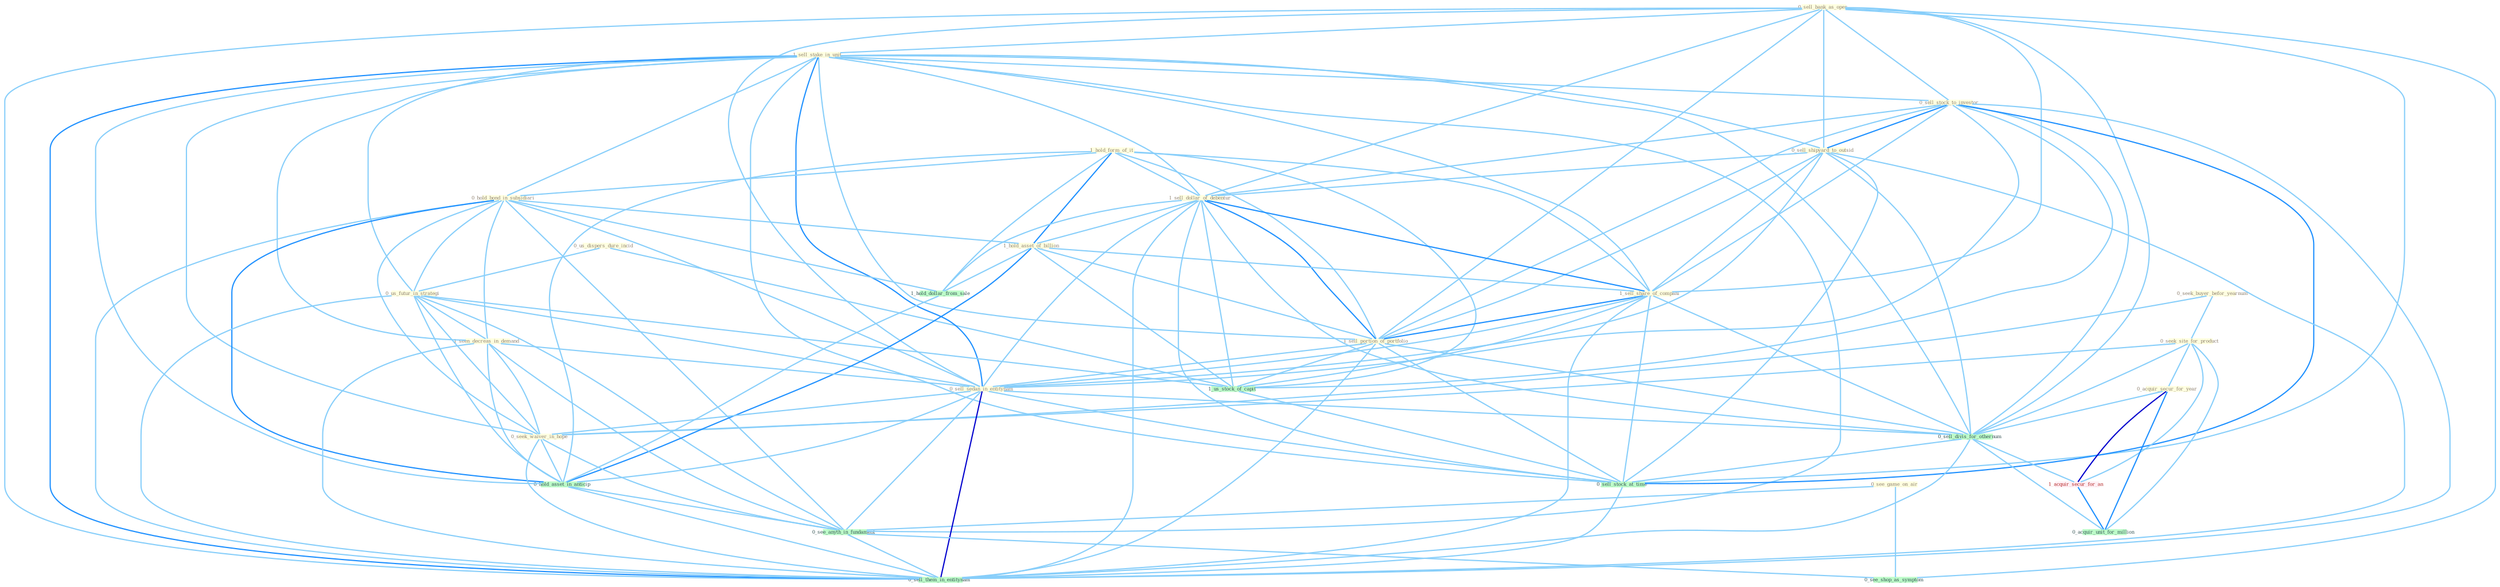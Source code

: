 Graph G{ 
    node
    [shape=polygon,style=filled,width=.5,height=.06,color="#BDFCC9",fixedsize=true,fontsize=4,
    fontcolor="#2f4f4f"];
    {node
    [color="#ffffe0", fontcolor="#8b7d6b"] "0_sell_bank_as_oper " "0_us_dispers_dure_incid " "1_sell_stake_in_unit " "0_see_game_on_air " "0_sell_stock_to_investor " "1_hold_form_of_it " "0_seek_buyer_befor_yearnum " "0_hold_bond_in_subsidiari " "0_sell_shipyard_to_outsid " "0_seek_site_for_product " "1_sell_dollar_of_debentur " "0_acquir_secur_for_year " "0_us_futur_in_strategi " "1_hold_asset_of_billion " "1_sell_share_of_compani " "1_seen_decreas_in_demand " "1_sell_portion_of_portfolio " "0_sell_sedan_in_entitynam " "0_seek_waiver_in_hope "}
{node [color="#fff0f5", fontcolor="#b22222"] "1_acquir_secur_for_an "}
edge [color="#B0E2FF"];

	"0_sell_bank_as_oper " -- "1_sell_stake_in_unit " [w="1", color="#87cefa" ];
	"0_sell_bank_as_oper " -- "0_sell_stock_to_investor " [w="1", color="#87cefa" ];
	"0_sell_bank_as_oper " -- "0_sell_shipyard_to_outsid " [w="1", color="#87cefa" ];
	"0_sell_bank_as_oper " -- "1_sell_dollar_of_debentur " [w="1", color="#87cefa" ];
	"0_sell_bank_as_oper " -- "1_sell_share_of_compani " [w="1", color="#87cefa" ];
	"0_sell_bank_as_oper " -- "1_sell_portion_of_portfolio " [w="1", color="#87cefa" ];
	"0_sell_bank_as_oper " -- "0_sell_sedan_in_entitynam " [w="1", color="#87cefa" ];
	"0_sell_bank_as_oper " -- "0_sell_divis_for_othernum " [w="1", color="#87cefa" ];
	"0_sell_bank_as_oper " -- "0_sell_stock_at_time " [w="1", color="#87cefa" ];
	"0_sell_bank_as_oper " -- "0_see_shop_as_symptom " [w="1", color="#87cefa" ];
	"0_sell_bank_as_oper " -- "0_sell_them_in_entitynam " [w="1", color="#87cefa" ];
	"0_us_dispers_dure_incid " -- "0_us_futur_in_strategi " [w="1", color="#87cefa" ];
	"0_us_dispers_dure_incid " -- "1_us_stock_of_capit " [w="1", color="#87cefa" ];
	"1_sell_stake_in_unit " -- "0_sell_stock_to_investor " [w="1", color="#87cefa" ];
	"1_sell_stake_in_unit " -- "0_hold_bond_in_subsidiari " [w="1", color="#87cefa" ];
	"1_sell_stake_in_unit " -- "0_sell_shipyard_to_outsid " [w="1", color="#87cefa" ];
	"1_sell_stake_in_unit " -- "1_sell_dollar_of_debentur " [w="1", color="#87cefa" ];
	"1_sell_stake_in_unit " -- "0_us_futur_in_strategi " [w="1", color="#87cefa" ];
	"1_sell_stake_in_unit " -- "1_sell_share_of_compani " [w="1", color="#87cefa" ];
	"1_sell_stake_in_unit " -- "1_seen_decreas_in_demand " [w="1", color="#87cefa" ];
	"1_sell_stake_in_unit " -- "1_sell_portion_of_portfolio " [w="1", color="#87cefa" ];
	"1_sell_stake_in_unit " -- "0_sell_sedan_in_entitynam " [w="2", color="#1e90ff" , len=0.8];
	"1_sell_stake_in_unit " -- "0_seek_waiver_in_hope " [w="1", color="#87cefa" ];
	"1_sell_stake_in_unit " -- "0_sell_divis_for_othernum " [w="1", color="#87cefa" ];
	"1_sell_stake_in_unit " -- "0_hold_asset_in_anticip " [w="1", color="#87cefa" ];
	"1_sell_stake_in_unit " -- "0_sell_stock_at_time " [w="1", color="#87cefa" ];
	"1_sell_stake_in_unit " -- "0_see_anyth_in_fundament " [w="1", color="#87cefa" ];
	"1_sell_stake_in_unit " -- "0_sell_them_in_entitynam " [w="2", color="#1e90ff" , len=0.8];
	"0_see_game_on_air " -- "0_see_anyth_in_fundament " [w="1", color="#87cefa" ];
	"0_see_game_on_air " -- "0_see_shop_as_symptom " [w="1", color="#87cefa" ];
	"0_sell_stock_to_investor " -- "0_sell_shipyard_to_outsid " [w="2", color="#1e90ff" , len=0.8];
	"0_sell_stock_to_investor " -- "1_sell_dollar_of_debentur " [w="1", color="#87cefa" ];
	"0_sell_stock_to_investor " -- "1_sell_share_of_compani " [w="1", color="#87cefa" ];
	"0_sell_stock_to_investor " -- "1_sell_portion_of_portfolio " [w="1", color="#87cefa" ];
	"0_sell_stock_to_investor " -- "0_sell_sedan_in_entitynam " [w="1", color="#87cefa" ];
	"0_sell_stock_to_investor " -- "0_sell_divis_for_othernum " [w="1", color="#87cefa" ];
	"0_sell_stock_to_investor " -- "1_us_stock_of_capit " [w="1", color="#87cefa" ];
	"0_sell_stock_to_investor " -- "0_sell_stock_at_time " [w="2", color="#1e90ff" , len=0.8];
	"0_sell_stock_to_investor " -- "0_sell_them_in_entitynam " [w="1", color="#87cefa" ];
	"1_hold_form_of_it " -- "0_hold_bond_in_subsidiari " [w="1", color="#87cefa" ];
	"1_hold_form_of_it " -- "1_sell_dollar_of_debentur " [w="1", color="#87cefa" ];
	"1_hold_form_of_it " -- "1_hold_asset_of_billion " [w="2", color="#1e90ff" , len=0.8];
	"1_hold_form_of_it " -- "1_sell_share_of_compani " [w="1", color="#87cefa" ];
	"1_hold_form_of_it " -- "1_sell_portion_of_portfolio " [w="1", color="#87cefa" ];
	"1_hold_form_of_it " -- "1_us_stock_of_capit " [w="1", color="#87cefa" ];
	"1_hold_form_of_it " -- "1_hold_dollar_from_sale " [w="1", color="#87cefa" ];
	"1_hold_form_of_it " -- "0_hold_asset_in_anticip " [w="1", color="#87cefa" ];
	"0_seek_buyer_befor_yearnum " -- "0_seek_site_for_product " [w="1", color="#87cefa" ];
	"0_seek_buyer_befor_yearnum " -- "0_seek_waiver_in_hope " [w="1", color="#87cefa" ];
	"0_hold_bond_in_subsidiari " -- "0_us_futur_in_strategi " [w="1", color="#87cefa" ];
	"0_hold_bond_in_subsidiari " -- "1_hold_asset_of_billion " [w="1", color="#87cefa" ];
	"0_hold_bond_in_subsidiari " -- "1_seen_decreas_in_demand " [w="1", color="#87cefa" ];
	"0_hold_bond_in_subsidiari " -- "0_sell_sedan_in_entitynam " [w="1", color="#87cefa" ];
	"0_hold_bond_in_subsidiari " -- "0_seek_waiver_in_hope " [w="1", color="#87cefa" ];
	"0_hold_bond_in_subsidiari " -- "1_hold_dollar_from_sale " [w="1", color="#87cefa" ];
	"0_hold_bond_in_subsidiari " -- "0_hold_asset_in_anticip " [w="2", color="#1e90ff" , len=0.8];
	"0_hold_bond_in_subsidiari " -- "0_see_anyth_in_fundament " [w="1", color="#87cefa" ];
	"0_hold_bond_in_subsidiari " -- "0_sell_them_in_entitynam " [w="1", color="#87cefa" ];
	"0_sell_shipyard_to_outsid " -- "1_sell_dollar_of_debentur " [w="1", color="#87cefa" ];
	"0_sell_shipyard_to_outsid " -- "1_sell_share_of_compani " [w="1", color="#87cefa" ];
	"0_sell_shipyard_to_outsid " -- "1_sell_portion_of_portfolio " [w="1", color="#87cefa" ];
	"0_sell_shipyard_to_outsid " -- "0_sell_sedan_in_entitynam " [w="1", color="#87cefa" ];
	"0_sell_shipyard_to_outsid " -- "0_sell_divis_for_othernum " [w="1", color="#87cefa" ];
	"0_sell_shipyard_to_outsid " -- "0_sell_stock_at_time " [w="1", color="#87cefa" ];
	"0_sell_shipyard_to_outsid " -- "0_sell_them_in_entitynam " [w="1", color="#87cefa" ];
	"0_seek_site_for_product " -- "0_acquir_secur_for_year " [w="1", color="#87cefa" ];
	"0_seek_site_for_product " -- "0_seek_waiver_in_hope " [w="1", color="#87cefa" ];
	"0_seek_site_for_product " -- "0_sell_divis_for_othernum " [w="1", color="#87cefa" ];
	"0_seek_site_for_product " -- "1_acquir_secur_for_an " [w="1", color="#87cefa" ];
	"0_seek_site_for_product " -- "0_acquir_unit_for_million " [w="1", color="#87cefa" ];
	"1_sell_dollar_of_debentur " -- "1_hold_asset_of_billion " [w="1", color="#87cefa" ];
	"1_sell_dollar_of_debentur " -- "1_sell_share_of_compani " [w="2", color="#1e90ff" , len=0.8];
	"1_sell_dollar_of_debentur " -- "1_sell_portion_of_portfolio " [w="2", color="#1e90ff" , len=0.8];
	"1_sell_dollar_of_debentur " -- "0_sell_sedan_in_entitynam " [w="1", color="#87cefa" ];
	"1_sell_dollar_of_debentur " -- "0_sell_divis_for_othernum " [w="1", color="#87cefa" ];
	"1_sell_dollar_of_debentur " -- "1_us_stock_of_capit " [w="1", color="#87cefa" ];
	"1_sell_dollar_of_debentur " -- "1_hold_dollar_from_sale " [w="1", color="#87cefa" ];
	"1_sell_dollar_of_debentur " -- "0_sell_stock_at_time " [w="1", color="#87cefa" ];
	"1_sell_dollar_of_debentur " -- "0_sell_them_in_entitynam " [w="1", color="#87cefa" ];
	"0_acquir_secur_for_year " -- "0_sell_divis_for_othernum " [w="1", color="#87cefa" ];
	"0_acquir_secur_for_year " -- "1_acquir_secur_for_an " [w="3", color="#0000cd" , len=0.6];
	"0_acquir_secur_for_year " -- "0_acquir_unit_for_million " [w="2", color="#1e90ff" , len=0.8];
	"0_us_futur_in_strategi " -- "1_seen_decreas_in_demand " [w="1", color="#87cefa" ];
	"0_us_futur_in_strategi " -- "0_sell_sedan_in_entitynam " [w="1", color="#87cefa" ];
	"0_us_futur_in_strategi " -- "0_seek_waiver_in_hope " [w="1", color="#87cefa" ];
	"0_us_futur_in_strategi " -- "1_us_stock_of_capit " [w="1", color="#87cefa" ];
	"0_us_futur_in_strategi " -- "0_hold_asset_in_anticip " [w="1", color="#87cefa" ];
	"0_us_futur_in_strategi " -- "0_see_anyth_in_fundament " [w="1", color="#87cefa" ];
	"0_us_futur_in_strategi " -- "0_sell_them_in_entitynam " [w="1", color="#87cefa" ];
	"1_hold_asset_of_billion " -- "1_sell_share_of_compani " [w="1", color="#87cefa" ];
	"1_hold_asset_of_billion " -- "1_sell_portion_of_portfolio " [w="1", color="#87cefa" ];
	"1_hold_asset_of_billion " -- "1_us_stock_of_capit " [w="1", color="#87cefa" ];
	"1_hold_asset_of_billion " -- "1_hold_dollar_from_sale " [w="1", color="#87cefa" ];
	"1_hold_asset_of_billion " -- "0_hold_asset_in_anticip " [w="2", color="#1e90ff" , len=0.8];
	"1_sell_share_of_compani " -- "1_sell_portion_of_portfolio " [w="2", color="#1e90ff" , len=0.8];
	"1_sell_share_of_compani " -- "0_sell_sedan_in_entitynam " [w="1", color="#87cefa" ];
	"1_sell_share_of_compani " -- "0_sell_divis_for_othernum " [w="1", color="#87cefa" ];
	"1_sell_share_of_compani " -- "1_us_stock_of_capit " [w="1", color="#87cefa" ];
	"1_sell_share_of_compani " -- "0_sell_stock_at_time " [w="1", color="#87cefa" ];
	"1_sell_share_of_compani " -- "0_sell_them_in_entitynam " [w="1", color="#87cefa" ];
	"1_seen_decreas_in_demand " -- "0_sell_sedan_in_entitynam " [w="1", color="#87cefa" ];
	"1_seen_decreas_in_demand " -- "0_seek_waiver_in_hope " [w="1", color="#87cefa" ];
	"1_seen_decreas_in_demand " -- "0_hold_asset_in_anticip " [w="1", color="#87cefa" ];
	"1_seen_decreas_in_demand " -- "0_see_anyth_in_fundament " [w="1", color="#87cefa" ];
	"1_seen_decreas_in_demand " -- "0_sell_them_in_entitynam " [w="1", color="#87cefa" ];
	"1_sell_portion_of_portfolio " -- "0_sell_sedan_in_entitynam " [w="1", color="#87cefa" ];
	"1_sell_portion_of_portfolio " -- "0_sell_divis_for_othernum " [w="1", color="#87cefa" ];
	"1_sell_portion_of_portfolio " -- "1_us_stock_of_capit " [w="1", color="#87cefa" ];
	"1_sell_portion_of_portfolio " -- "0_sell_stock_at_time " [w="1", color="#87cefa" ];
	"1_sell_portion_of_portfolio " -- "0_sell_them_in_entitynam " [w="1", color="#87cefa" ];
	"0_sell_sedan_in_entitynam " -- "0_seek_waiver_in_hope " [w="1", color="#87cefa" ];
	"0_sell_sedan_in_entitynam " -- "0_sell_divis_for_othernum " [w="1", color="#87cefa" ];
	"0_sell_sedan_in_entitynam " -- "0_hold_asset_in_anticip " [w="1", color="#87cefa" ];
	"0_sell_sedan_in_entitynam " -- "0_sell_stock_at_time " [w="1", color="#87cefa" ];
	"0_sell_sedan_in_entitynam " -- "0_see_anyth_in_fundament " [w="1", color="#87cefa" ];
	"0_sell_sedan_in_entitynam " -- "0_sell_them_in_entitynam " [w="3", color="#0000cd" , len=0.6];
	"0_seek_waiver_in_hope " -- "0_hold_asset_in_anticip " [w="1", color="#87cefa" ];
	"0_seek_waiver_in_hope " -- "0_see_anyth_in_fundament " [w="1", color="#87cefa" ];
	"0_seek_waiver_in_hope " -- "0_sell_them_in_entitynam " [w="1", color="#87cefa" ];
	"0_sell_divis_for_othernum " -- "1_acquir_secur_for_an " [w="1", color="#87cefa" ];
	"0_sell_divis_for_othernum " -- "0_sell_stock_at_time " [w="1", color="#87cefa" ];
	"0_sell_divis_for_othernum " -- "0_acquir_unit_for_million " [w="1", color="#87cefa" ];
	"0_sell_divis_for_othernum " -- "0_sell_them_in_entitynam " [w="1", color="#87cefa" ];
	"1_acquir_secur_for_an " -- "0_acquir_unit_for_million " [w="2", color="#1e90ff" , len=0.8];
	"1_us_stock_of_capit " -- "0_sell_stock_at_time " [w="1", color="#87cefa" ];
	"1_hold_dollar_from_sale " -- "0_hold_asset_in_anticip " [w="1", color="#87cefa" ];
	"0_hold_asset_in_anticip " -- "0_see_anyth_in_fundament " [w="1", color="#87cefa" ];
	"0_hold_asset_in_anticip " -- "0_sell_them_in_entitynam " [w="1", color="#87cefa" ];
	"0_sell_stock_at_time " -- "0_sell_them_in_entitynam " [w="1", color="#87cefa" ];
	"0_see_anyth_in_fundament " -- "0_see_shop_as_symptom " [w="1", color="#87cefa" ];
	"0_see_anyth_in_fundament " -- "0_sell_them_in_entitynam " [w="1", color="#87cefa" ];
}
